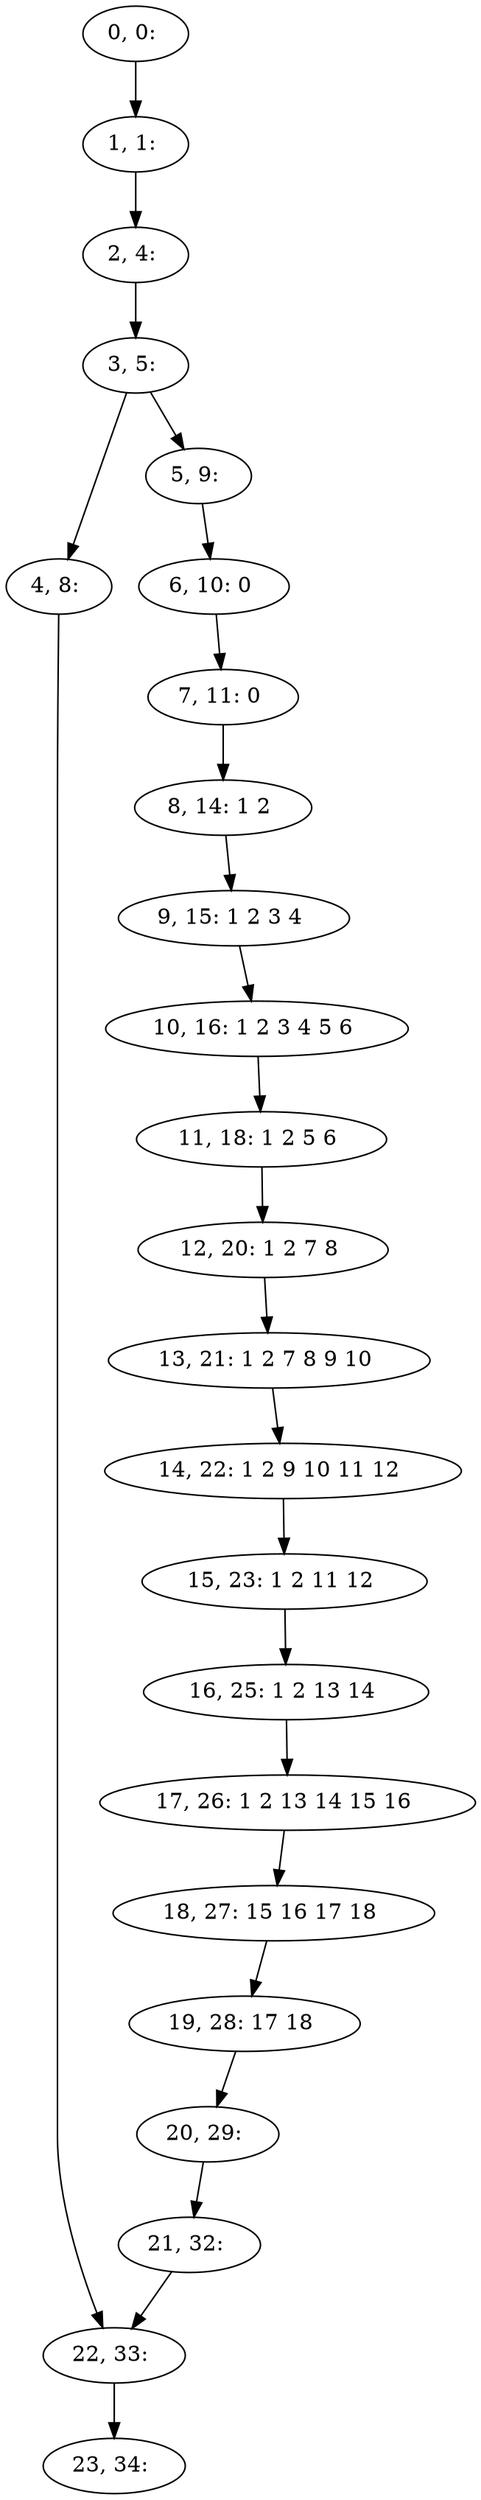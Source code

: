 digraph G {
0[label="0, 0: "];
1[label="1, 1: "];
2[label="2, 4: "];
3[label="3, 5: "];
4[label="4, 8: "];
5[label="5, 9: "];
6[label="6, 10: 0 "];
7[label="7, 11: 0 "];
8[label="8, 14: 1 2 "];
9[label="9, 15: 1 2 3 4 "];
10[label="10, 16: 1 2 3 4 5 6 "];
11[label="11, 18: 1 2 5 6 "];
12[label="12, 20: 1 2 7 8 "];
13[label="13, 21: 1 2 7 8 9 10 "];
14[label="14, 22: 1 2 9 10 11 12 "];
15[label="15, 23: 1 2 11 12 "];
16[label="16, 25: 1 2 13 14 "];
17[label="17, 26: 1 2 13 14 15 16 "];
18[label="18, 27: 15 16 17 18 "];
19[label="19, 28: 17 18 "];
20[label="20, 29: "];
21[label="21, 32: "];
22[label="22, 33: "];
23[label="23, 34: "];
0->1 ;
1->2 ;
2->3 ;
3->4 ;
3->5 ;
4->22 ;
5->6 ;
6->7 ;
7->8 ;
8->9 ;
9->10 ;
10->11 ;
11->12 ;
12->13 ;
13->14 ;
14->15 ;
15->16 ;
16->17 ;
17->18 ;
18->19 ;
19->20 ;
20->21 ;
21->22 ;
22->23 ;
}
